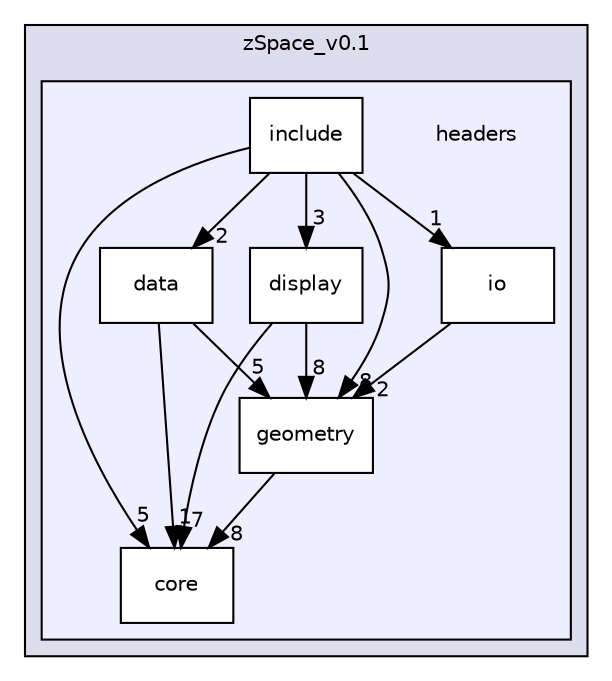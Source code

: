 digraph "C:/Users/vishu.b/source/repos/zSpace_v0.1/headers" {
  compound=true
  node [ fontsize="10", fontname="Helvetica"];
  edge [ labelfontsize="10", labelfontname="Helvetica"];
  subgraph clusterdir_eded87daa33483d23d4a03322d85636e {
    graph [ bgcolor="#ddddee", pencolor="black", label="zSpace_v0.1" fontname="Helvetica", fontsize="10", URL="dir_eded87daa33483d23d4a03322d85636e.html"]
  subgraph clusterdir_fd8be38ecb671794cbf508314cbbc8e5 {
    graph [ bgcolor="#eeeeff", pencolor="black", label="" URL="dir_fd8be38ecb671794cbf508314cbbc8e5.html"];
    dir_fd8be38ecb671794cbf508314cbbc8e5 [shape=plaintext label="headers"];
    dir_67ee8d2864d599d6ef5c9e7bde8e4cfe [shape=box label="core" color="black" fillcolor="white" style="filled" URL="dir_67ee8d2864d599d6ef5c9e7bde8e4cfe.html"];
    dir_838a0a824c64a784dfa7c716f461c7ae [shape=box label="data" color="black" fillcolor="white" style="filled" URL="dir_838a0a824c64a784dfa7c716f461c7ae.html"];
    dir_5288b0d00acff6905486f020b988d414 [shape=box label="display" color="black" fillcolor="white" style="filled" URL="dir_5288b0d00acff6905486f020b988d414.html"];
    dir_3c7b6ea23d9889f13e5cc461ab9ce698 [shape=box label="geometry" color="black" fillcolor="white" style="filled" URL="dir_3c7b6ea23d9889f13e5cc461ab9ce698.html"];
    dir_3fd3a83d18768ee1f8755542f9363eb5 [shape=box label="include" color="black" fillcolor="white" style="filled" URL="dir_3fd3a83d18768ee1f8755542f9363eb5.html"];
    dir_9770c1f114a7d52dbb094cd614701326 [shape=box label="io" color="black" fillcolor="white" style="filled" URL="dir_9770c1f114a7d52dbb094cd614701326.html"];
  }
  }
  dir_3fd3a83d18768ee1f8755542f9363eb5->dir_5288b0d00acff6905486f020b988d414 [headlabel="3", labeldistance=1.5 headhref="dir_000008_000006.html"];
  dir_3fd3a83d18768ee1f8755542f9363eb5->dir_3c7b6ea23d9889f13e5cc461ab9ce698 [headlabel="8", labeldistance=1.5 headhref="dir_000008_000007.html"];
  dir_3fd3a83d18768ee1f8755542f9363eb5->dir_838a0a824c64a784dfa7c716f461c7ae [headlabel="2", labeldistance=1.5 headhref="dir_000008_000005.html"];
  dir_3fd3a83d18768ee1f8755542f9363eb5->dir_9770c1f114a7d52dbb094cd614701326 [headlabel="1", labeldistance=1.5 headhref="dir_000008_000009.html"];
  dir_3fd3a83d18768ee1f8755542f9363eb5->dir_67ee8d2864d599d6ef5c9e7bde8e4cfe [headlabel="5", labeldistance=1.5 headhref="dir_000008_000004.html"];
  dir_5288b0d00acff6905486f020b988d414->dir_3c7b6ea23d9889f13e5cc461ab9ce698 [headlabel="8", labeldistance=1.5 headhref="dir_000006_000007.html"];
  dir_5288b0d00acff6905486f020b988d414->dir_67ee8d2864d599d6ef5c9e7bde8e4cfe [headlabel="7", labeldistance=1.5 headhref="dir_000006_000004.html"];
  dir_3c7b6ea23d9889f13e5cc461ab9ce698->dir_67ee8d2864d599d6ef5c9e7bde8e4cfe [headlabel="8", labeldistance=1.5 headhref="dir_000007_000004.html"];
  dir_838a0a824c64a784dfa7c716f461c7ae->dir_3c7b6ea23d9889f13e5cc461ab9ce698 [headlabel="5", labeldistance=1.5 headhref="dir_000005_000007.html"];
  dir_838a0a824c64a784dfa7c716f461c7ae->dir_67ee8d2864d599d6ef5c9e7bde8e4cfe [headlabel="1", labeldistance=1.5 headhref="dir_000005_000004.html"];
  dir_9770c1f114a7d52dbb094cd614701326->dir_3c7b6ea23d9889f13e5cc461ab9ce698 [headlabel="2", labeldistance=1.5 headhref="dir_000009_000007.html"];
}
